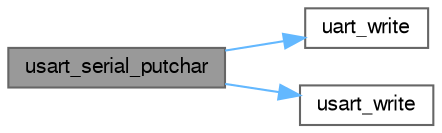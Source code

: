 digraph "usart_serial_putchar"
{
 // LATEX_PDF_SIZE
  bgcolor="transparent";
  edge [fontname=FreeSans,fontsize=10,labelfontname=FreeSans,labelfontsize=10];
  node [fontname=FreeSans,fontsize=10,shape=box,height=0.2,width=0.4];
  rankdir="LR";
  Node1 [label="usart_serial_putchar",height=0.2,width=0.4,color="gray40", fillcolor="grey60", style="filled", fontcolor="black",tooltip="Sends a character with the USART."];
  Node1 -> Node2 [color="steelblue1",style="solid"];
  Node2 [label="uart_write",height=0.2,width=0.4,color="grey40", fillcolor="white", style="filled",URL="$group__sam__drivers__uart__group.html#ga6792c68ec5b460de59e2ee9cddc5e2ec",tooltip="Write to UART Transmit Holding Register Before writing user should check if tx is ready (or empty)."];
  Node1 -> Node3 [color="steelblue1",style="solid"];
  Node3 [label="usart_write",height=0.2,width=0.4,color="grey40", fillcolor="white", style="filled",URL="$group__sam__drivers__usart__group.html#gaa9593727b910df8c0e9c359c5d7004ec",tooltip="Write to USART Transmit Holding Register."];
}

